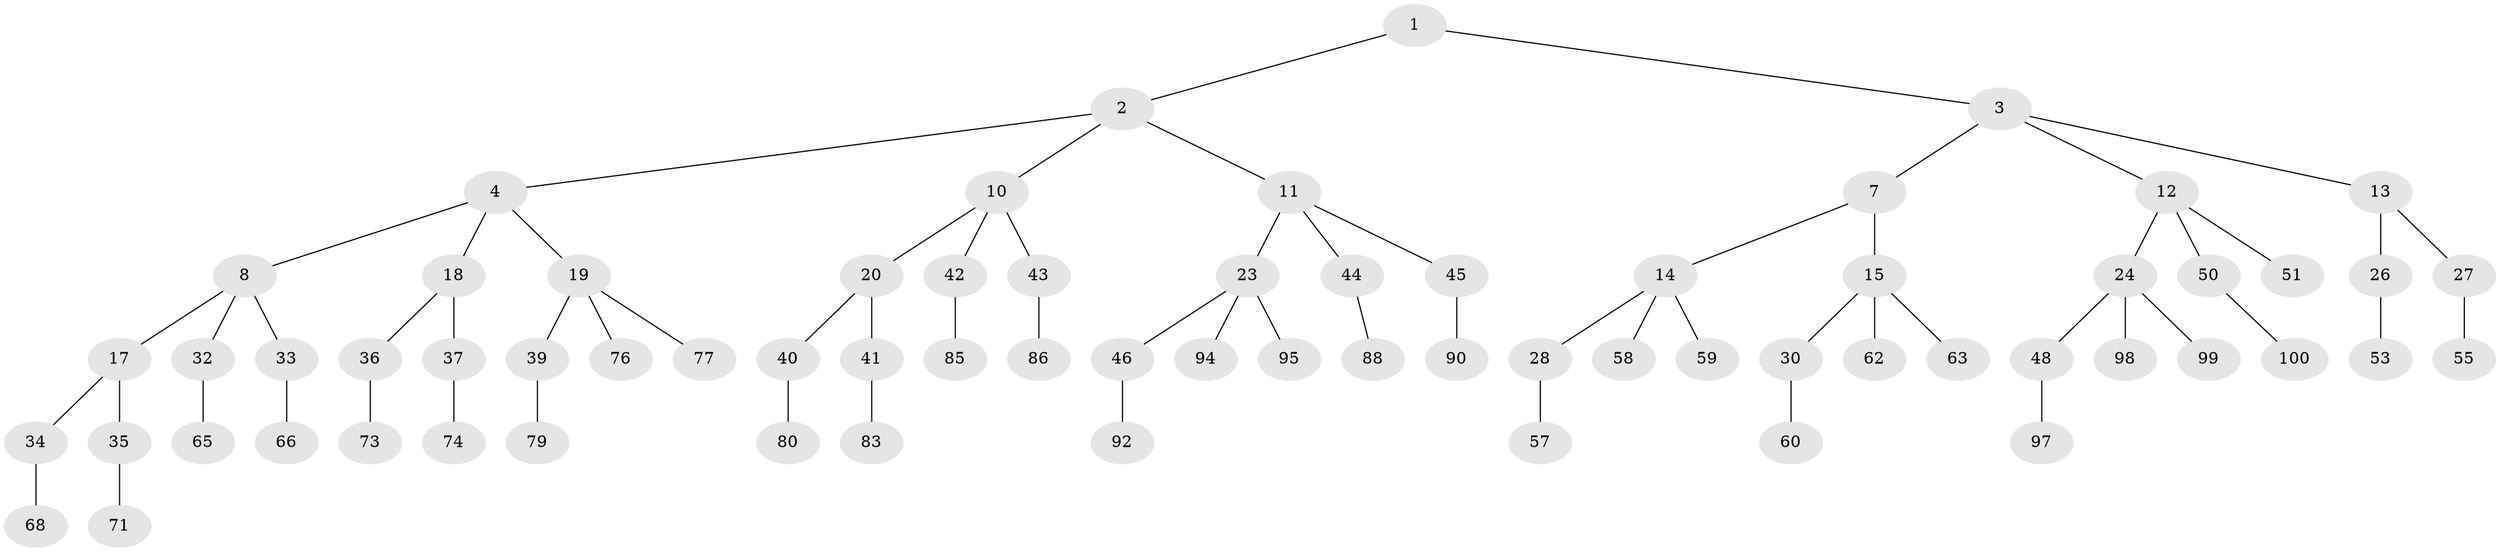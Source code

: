 // original degree distribution, {2: 0.02, 3: 0.48, 1: 0.5}
// Generated by graph-tools (version 1.1) at 2025/38/02/21/25 10:38:56]
// undirected, 69 vertices, 68 edges
graph export_dot {
graph [start="1"]
  node [color=gray90,style=filled];
  1;
  2 [latent=1,super="+5"];
  3 [latent=1,super="+6"];
  4 [latent=0.5,super="+9"];
  7 [latent=0.5];
  8 [latent=0.333333,super="+16"];
  10 [latent=0.333333,super="+21"];
  11 [latent=0.333333,super="+22"];
  12 [latent=0.333333,super="+25"];
  13 [latent=0.333333];
  14 [latent=0.333333,super="+29"];
  15 [latent=0.333333,super="+31"];
  17 [latent=0.25];
  18 [latent=0.25];
  19 [latent=0.25,super="+38"];
  20 [latent=0.25];
  23 [latent=0.25,super="+47"];
  24 [latent=0.25,super="+49"];
  26 [latent=0.25,super="+52"];
  27 [latent=0.25,super="+54"];
  28 [latent=0.25,super="+56"];
  30 [latent=0.25,super="+61"];
  32 [latent=0.2,super="+64"];
  33 [latent=0.2,super="+67"];
  34 [latent=0.2,super="+69"];
  35 [latent=0.2,super="+70"];
  36 [latent=0.2,super="+72"];
  37 [latent=0.2,super="+75"];
  39 [latent=0.2,super="+78"];
  40 [latent=0.2,super="+81"];
  41 [latent=0.2,super="+82"];
  42 [latent=0.2,super="+84"];
  43 [latent=0.2,super="+87"];
  44 [latent=0.2,super="+89"];
  45 [latent=0.2,super="+91"];
  46 [latent=0.2,super="+93"];
  48 [latent=0.2,super="+96"];
  50 [latent=0.2];
  51 [latent=0.2];
  53 [latent=0.2];
  55 [latent=0.2];
  57 [latent=0.2];
  58 [latent=0.2];
  59 [latent=0.2];
  60 [latent=0.2];
  62 [latent=0.2];
  63 [latent=0.2];
  65 [latent=0.166667];
  66 [latent=0.166667];
  68 [latent=0.166667];
  71 [latent=0.166667];
  73 [latent=0.166667];
  74 [latent=0.166667];
  76 [latent=0.166667];
  77 [latent=0.166667];
  79 [latent=0.166667];
  80 [latent=0.166667];
  83 [latent=0.166667];
  85 [latent=0.166667];
  86 [latent=0.166667];
  88 [latent=0.166667];
  90 [latent=0.166667];
  92 [latent=0.166667];
  94 [latent=0.166667];
  95 [latent=0.166667];
  97 [latent=0.166667];
  98 [latent=0.166667];
  99 [latent=0.166667];
  100 [latent=0.166667];
  1 -- 2;
  1 -- 3;
  2 -- 4;
  2 -- 11;
  2 -- 10;
  3 -- 7;
  3 -- 12;
  3 -- 13;
  4 -- 8;
  4 -- 18;
  4 -- 19;
  7 -- 14;
  7 -- 15;
  8 -- 17;
  8 -- 33;
  8 -- 32;
  10 -- 20;
  10 -- 43;
  10 -- 42;
  11 -- 23;
  11 -- 44;
  11 -- 45;
  12 -- 24;
  12 -- 50;
  12 -- 51;
  13 -- 26;
  13 -- 27;
  14 -- 28;
  14 -- 58;
  14 -- 59;
  15 -- 30;
  15 -- 63;
  15 -- 62;
  17 -- 34;
  17 -- 35;
  18 -- 36;
  18 -- 37;
  19 -- 39;
  19 -- 76;
  19 -- 77;
  20 -- 40;
  20 -- 41;
  23 -- 46;
  23 -- 95;
  23 -- 94;
  24 -- 48;
  24 -- 98;
  24 -- 99;
  26 -- 53;
  27 -- 55;
  28 -- 57;
  30 -- 60;
  32 -- 65;
  33 -- 66;
  34 -- 68;
  35 -- 71;
  36 -- 73;
  37 -- 74;
  39 -- 79;
  40 -- 80;
  41 -- 83;
  42 -- 85;
  43 -- 86;
  44 -- 88;
  45 -- 90;
  46 -- 92;
  48 -- 97;
  50 -- 100;
}
